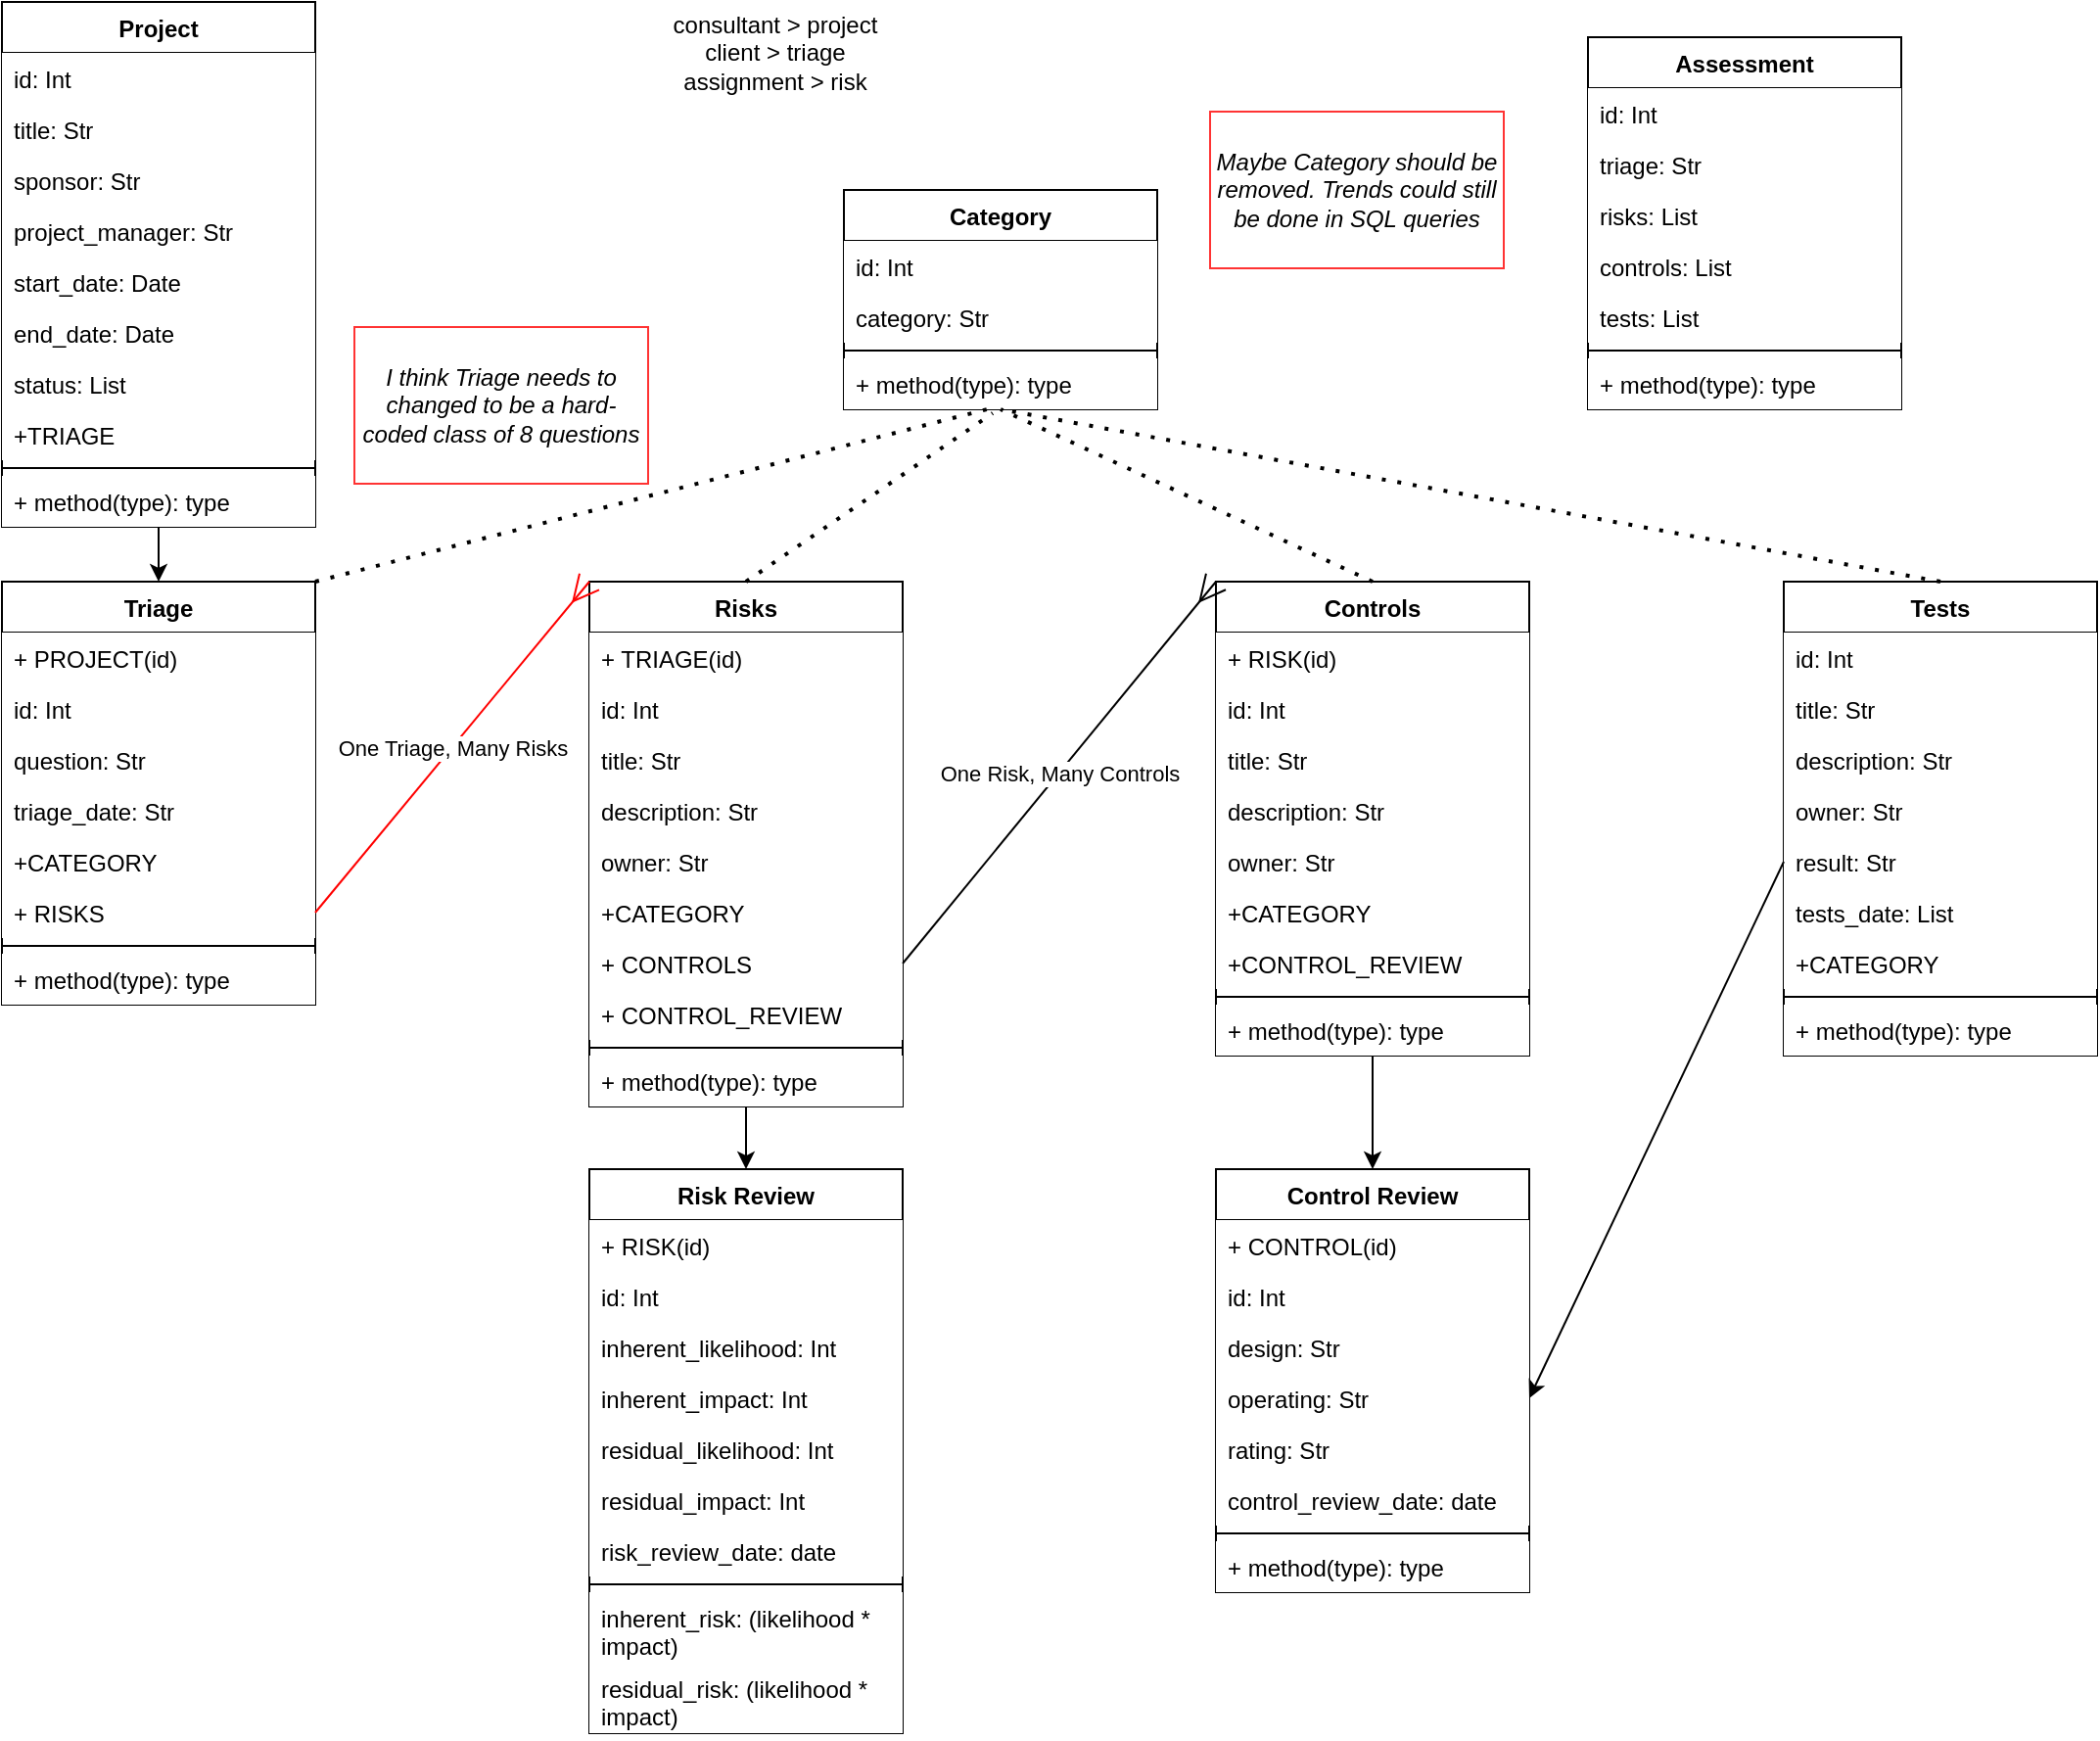 <mxfile version="14.6.6" type="device" pages="2"><diagram id="C5RBs43oDa-KdzZeNtuy" name="Classes"><mxGraphModel dx="1168" dy="584" grid="1" gridSize="10" guides="1" tooltips="1" connect="1" arrows="1" fold="1" page="1" pageScale="1" pageWidth="1654" pageHeight="1169" math="0" shadow="0"><root><mxCell id="WIyWlLk6GJQsqaUBKTNV-0"/><mxCell id="WIyWlLk6GJQsqaUBKTNV-1" parent="WIyWlLk6GJQsqaUBKTNV-0"/><mxCell id="IMamiha-VzZ4rzKciXPB-0" value="Project" style="swimlane;fontStyle=1;align=center;verticalAlign=top;childLayout=stackLayout;horizontal=1;startSize=26;horizontalStack=0;resizeParent=1;resizeParentMax=0;resizeLast=0;collapsible=1;marginBottom=0;fillColor=#FFFFFF;" parent="WIyWlLk6GJQsqaUBKTNV-1" vertex="1"><mxGeometry x="60" y="24" width="160" height="268" as="geometry"/></mxCell><mxCell id="IMamiha-VzZ4rzKciXPB-31" value="id: Int" style="text;strokeColor=none;fillColor=#FFFFFF;align=left;verticalAlign=top;spacingLeft=4;spacingRight=4;overflow=hidden;rotatable=0;points=[[0,0.5],[1,0.5]];portConstraint=eastwest;" parent="IMamiha-VzZ4rzKciXPB-0" vertex="1"><mxGeometry y="26" width="160" height="26" as="geometry"/></mxCell><mxCell id="IMamiha-VzZ4rzKciXPB-1" value="title: Str" style="text;strokeColor=none;fillColor=#FFFFFF;align=left;verticalAlign=top;spacingLeft=4;spacingRight=4;overflow=hidden;rotatable=0;points=[[0,0.5],[1,0.5]];portConstraint=eastwest;" parent="IMamiha-VzZ4rzKciXPB-0" vertex="1"><mxGeometry y="52" width="160" height="26" as="geometry"/></mxCell><mxCell id="IMamiha-VzZ4rzKciXPB-26" value="sponsor: Str" style="text;strokeColor=none;fillColor=#FFFFFF;align=left;verticalAlign=top;spacingLeft=4;spacingRight=4;overflow=hidden;rotatable=0;points=[[0,0.5],[1,0.5]];portConstraint=eastwest;" parent="IMamiha-VzZ4rzKciXPB-0" vertex="1"><mxGeometry y="78" width="160" height="26" as="geometry"/></mxCell><mxCell id="IMamiha-VzZ4rzKciXPB-27" value="project_manager: Str" style="text;strokeColor=none;fillColor=#FFFFFF;align=left;verticalAlign=top;spacingLeft=4;spacingRight=4;overflow=hidden;rotatable=0;points=[[0,0.5],[1,0.5]];portConstraint=eastwest;" parent="IMamiha-VzZ4rzKciXPB-0" vertex="1"><mxGeometry y="104" width="160" height="26" as="geometry"/></mxCell><mxCell id="IMamiha-VzZ4rzKciXPB-28" value="start_date: Date" style="text;strokeColor=none;fillColor=#FFFFFF;align=left;verticalAlign=top;spacingLeft=4;spacingRight=4;overflow=hidden;rotatable=0;points=[[0,0.5],[1,0.5]];portConstraint=eastwest;" parent="IMamiha-VzZ4rzKciXPB-0" vertex="1"><mxGeometry y="130" width="160" height="26" as="geometry"/></mxCell><mxCell id="IMamiha-VzZ4rzKciXPB-29" value="end_date: Date" style="text;strokeColor=none;fillColor=#FFFFFF;align=left;verticalAlign=top;spacingLeft=4;spacingRight=4;overflow=hidden;rotatable=0;points=[[0,0.5],[1,0.5]];portConstraint=eastwest;" parent="IMamiha-VzZ4rzKciXPB-0" vertex="1"><mxGeometry y="156" width="160" height="26" as="geometry"/></mxCell><mxCell id="IMamiha-VzZ4rzKciXPB-30" value="status: List" style="text;strokeColor=none;fillColor=#FFFFFF;align=left;verticalAlign=top;spacingLeft=4;spacingRight=4;overflow=hidden;rotatable=0;points=[[0,0.5],[1,0.5]];portConstraint=eastwest;" parent="IMamiha-VzZ4rzKciXPB-0" vertex="1"><mxGeometry y="182" width="160" height="26" as="geometry"/></mxCell><mxCell id="5Fct_YjayGsSTWHa71WI-14" value="+TRIAGE" style="text;strokeColor=none;fillColor=#FFFFFF;align=left;verticalAlign=top;spacingLeft=4;spacingRight=4;overflow=hidden;rotatable=0;points=[[0,0.5],[1,0.5]];portConstraint=eastwest;" parent="IMamiha-VzZ4rzKciXPB-0" vertex="1"><mxGeometry y="208" width="160" height="26" as="geometry"/></mxCell><mxCell id="IMamiha-VzZ4rzKciXPB-2" value="" style="line;strokeWidth=1;fillColor=#FFFFFF;align=left;verticalAlign=middle;spacingTop=-1;spacingLeft=3;spacingRight=3;rotatable=0;labelPosition=right;points=[];portConstraint=eastwest;" parent="IMamiha-VzZ4rzKciXPB-0" vertex="1"><mxGeometry y="234" width="160" height="8" as="geometry"/></mxCell><mxCell id="IMamiha-VzZ4rzKciXPB-3" value="+ method(type): type" style="text;strokeColor=none;fillColor=#FFFFFF;align=left;verticalAlign=top;spacingLeft=4;spacingRight=4;overflow=hidden;rotatable=0;points=[[0,0.5],[1,0.5]];portConstraint=eastwest;" parent="IMamiha-VzZ4rzKciXPB-0" vertex="1"><mxGeometry y="242" width="160" height="26" as="geometry"/></mxCell><mxCell id="IMamiha-VzZ4rzKciXPB-4" value="Assessment" style="swimlane;fontStyle=1;align=center;verticalAlign=top;childLayout=stackLayout;horizontal=1;startSize=26;horizontalStack=0;resizeParent=1;resizeParentMax=0;resizeLast=0;collapsible=1;marginBottom=0;fillColor=#FFFFFF;" parent="WIyWlLk6GJQsqaUBKTNV-1" vertex="1"><mxGeometry x="870" y="42" width="160" height="190" as="geometry"/></mxCell><mxCell id="IMamiha-VzZ4rzKciXPB-32" value="id: Int" style="text;strokeColor=none;fillColor=#FFFFFF;align=left;verticalAlign=top;spacingLeft=4;spacingRight=4;overflow=hidden;rotatable=0;points=[[0,0.5],[1,0.5]];portConstraint=eastwest;" parent="IMamiha-VzZ4rzKciXPB-4" vertex="1"><mxGeometry y="26" width="160" height="26" as="geometry"/></mxCell><mxCell id="IMamiha-VzZ4rzKciXPB-5" value="triage: Str" style="text;strokeColor=none;fillColor=#FFFFFF;align=left;verticalAlign=top;spacingLeft=4;spacingRight=4;overflow=hidden;rotatable=0;points=[[0,0.5],[1,0.5]];portConstraint=eastwest;" parent="IMamiha-VzZ4rzKciXPB-4" vertex="1"><mxGeometry y="52" width="160" height="26" as="geometry"/></mxCell><mxCell id="IMamiha-VzZ4rzKciXPB-24" value="risks: List" style="text;strokeColor=none;fillColor=#FFFFFF;align=left;verticalAlign=top;spacingLeft=4;spacingRight=4;overflow=hidden;rotatable=0;points=[[0,0.5],[1,0.5]];portConstraint=eastwest;" parent="IMamiha-VzZ4rzKciXPB-4" vertex="1"><mxGeometry y="78" width="160" height="26" as="geometry"/></mxCell><mxCell id="IMamiha-VzZ4rzKciXPB-37" value="controls: List" style="text;strokeColor=none;fillColor=#FFFFFF;align=left;verticalAlign=top;spacingLeft=4;spacingRight=4;overflow=hidden;rotatable=0;points=[[0,0.5],[1,0.5]];portConstraint=eastwest;" parent="IMamiha-VzZ4rzKciXPB-4" vertex="1"><mxGeometry y="104" width="160" height="26" as="geometry"/></mxCell><mxCell id="IMamiha-VzZ4rzKciXPB-109" value="tests: List" style="text;strokeColor=none;fillColor=#FFFFFF;align=left;verticalAlign=top;spacingLeft=4;spacingRight=4;overflow=hidden;rotatable=0;points=[[0,0.5],[1,0.5]];portConstraint=eastwest;" parent="IMamiha-VzZ4rzKciXPB-4" vertex="1"><mxGeometry y="130" width="160" height="26" as="geometry"/></mxCell><mxCell id="IMamiha-VzZ4rzKciXPB-6" value="" style="line;strokeWidth=1;fillColor=#FFFFFF;align=left;verticalAlign=middle;spacingTop=-1;spacingLeft=3;spacingRight=3;rotatable=0;labelPosition=right;points=[];portConstraint=eastwest;" parent="IMamiha-VzZ4rzKciXPB-4" vertex="1"><mxGeometry y="156" width="160" height="8" as="geometry"/></mxCell><mxCell id="IMamiha-VzZ4rzKciXPB-7" value="+ method(type): type" style="text;strokeColor=none;fillColor=#FFFFFF;align=left;verticalAlign=top;spacingLeft=4;spacingRight=4;overflow=hidden;rotatable=0;points=[[0,0.5],[1,0.5]];portConstraint=eastwest;" parent="IMamiha-VzZ4rzKciXPB-4" vertex="1"><mxGeometry y="164" width="160" height="26" as="geometry"/></mxCell><mxCell id="IMamiha-VzZ4rzKciXPB-8" value="Triage" style="swimlane;fontStyle=1;align=center;verticalAlign=top;childLayout=stackLayout;horizontal=1;startSize=26;horizontalStack=0;resizeParent=1;resizeParentMax=0;resizeLast=0;collapsible=1;marginBottom=0;fillColor=#FFFFFF;" parent="WIyWlLk6GJQsqaUBKTNV-1" vertex="1"><mxGeometry x="60" y="320" width="160" height="216" as="geometry"/></mxCell><mxCell id="C5eITIQwD7gQkK5CdGFI-9" value="+ PROJECT(id)" style="text;strokeColor=none;fillColor=#FFFFFF;align=left;verticalAlign=top;spacingLeft=4;spacingRight=4;overflow=hidden;rotatable=0;points=[[0,0.5],[1,0.5]];portConstraint=eastwest;" parent="IMamiha-VzZ4rzKciXPB-8" vertex="1"><mxGeometry y="26" width="160" height="26" as="geometry"/></mxCell><mxCell id="IMamiha-VzZ4rzKciXPB-33" value="id: Int" style="text;strokeColor=none;fillColor=#FFFFFF;align=left;verticalAlign=top;spacingLeft=4;spacingRight=4;overflow=hidden;rotatable=0;points=[[0,0.5],[1,0.5]];portConstraint=eastwest;" parent="IMamiha-VzZ4rzKciXPB-8" vertex="1"><mxGeometry y="52" width="160" height="26" as="geometry"/></mxCell><mxCell id="IMamiha-VzZ4rzKciXPB-9" value="question: Str" style="text;strokeColor=none;fillColor=#FFFFFF;align=left;verticalAlign=top;spacingLeft=4;spacingRight=4;overflow=hidden;rotatable=0;points=[[0,0.5],[1,0.5]];portConstraint=eastwest;" parent="IMamiha-VzZ4rzKciXPB-8" vertex="1"><mxGeometry y="78" width="160" height="26" as="geometry"/></mxCell><mxCell id="IMamiha-VzZ4rzKciXPB-106" value="triage_date: Str" style="text;strokeColor=none;fillColor=#FFFFFF;align=left;verticalAlign=top;spacingLeft=4;spacingRight=4;overflow=hidden;rotatable=0;points=[[0,0.5],[1,0.5]];portConstraint=eastwest;" parent="IMamiha-VzZ4rzKciXPB-8" vertex="1"><mxGeometry y="104" width="160" height="26" as="geometry"/></mxCell><mxCell id="IMamiha-VzZ4rzKciXPB-38" value="+CATEGORY" style="text;strokeColor=none;fillColor=#FFFFFF;align=left;verticalAlign=top;spacingLeft=4;spacingRight=4;overflow=hidden;rotatable=0;points=[[0,0.5],[1,0.5]];portConstraint=eastwest;" parent="IMamiha-VzZ4rzKciXPB-8" vertex="1"><mxGeometry y="130" width="160" height="26" as="geometry"/></mxCell><mxCell id="C5eITIQwD7gQkK5CdGFI-5" value="+ RISKS" style="text;strokeColor=none;fillColor=#FFFFFF;align=left;verticalAlign=top;spacingLeft=4;spacingRight=4;overflow=hidden;rotatable=0;points=[[0,0.5],[1,0.5]];portConstraint=eastwest;" parent="IMamiha-VzZ4rzKciXPB-8" vertex="1"><mxGeometry y="156" width="160" height="26" as="geometry"/></mxCell><mxCell id="IMamiha-VzZ4rzKciXPB-10" value="" style="line;strokeWidth=1;fillColor=#FFFFFF;align=left;verticalAlign=middle;spacingTop=-1;spacingLeft=3;spacingRight=3;rotatable=0;labelPosition=right;points=[];portConstraint=eastwest;" parent="IMamiha-VzZ4rzKciXPB-8" vertex="1"><mxGeometry y="182" width="160" height="8" as="geometry"/></mxCell><mxCell id="IMamiha-VzZ4rzKciXPB-11" value="+ method(type): type" style="text;strokeColor=none;fillColor=#FFFFFF;align=left;verticalAlign=top;spacingLeft=4;spacingRight=4;overflow=hidden;rotatable=0;points=[[0,0.5],[1,0.5]];portConstraint=eastwest;" parent="IMamiha-VzZ4rzKciXPB-8" vertex="1"><mxGeometry y="190" width="160" height="26" as="geometry"/></mxCell><mxCell id="IMamiha-VzZ4rzKciXPB-12" value="Risks" style="swimlane;fontStyle=1;align=center;verticalAlign=top;childLayout=stackLayout;horizontal=1;startSize=26;horizontalStack=0;resizeParent=1;resizeParentMax=0;resizeLast=0;collapsible=1;marginBottom=0;fillColor=#FFFFFF;" parent="WIyWlLk6GJQsqaUBKTNV-1" vertex="1"><mxGeometry x="360" y="320" width="160" height="268" as="geometry"/></mxCell><mxCell id="5Fct_YjayGsSTWHa71WI-26" value="+ TRIAGE(id)" style="text;strokeColor=none;fillColor=#FFFFFF;align=left;verticalAlign=top;spacingLeft=4;spacingRight=4;overflow=hidden;rotatable=0;points=[[0,0.5],[1,0.5]];portConstraint=eastwest;" parent="IMamiha-VzZ4rzKciXPB-12" vertex="1"><mxGeometry y="26" width="160" height="26" as="geometry"/></mxCell><mxCell id="IMamiha-VzZ4rzKciXPB-34" value="id: Int" style="text;strokeColor=none;fillColor=#FFFFFF;align=left;verticalAlign=top;spacingLeft=4;spacingRight=4;overflow=hidden;rotatable=0;points=[[0,0.5],[1,0.5]];portConstraint=eastwest;" parent="IMamiha-VzZ4rzKciXPB-12" vertex="1"><mxGeometry y="52" width="160" height="26" as="geometry"/></mxCell><mxCell id="IMamiha-VzZ4rzKciXPB-49" value="title: Str" style="text;strokeColor=none;fillColor=#FFFFFF;align=left;verticalAlign=top;spacingLeft=4;spacingRight=4;overflow=hidden;rotatable=0;points=[[0,0.5],[1,0.5]];portConstraint=eastwest;" parent="IMamiha-VzZ4rzKciXPB-12" vertex="1"><mxGeometry y="78" width="160" height="26" as="geometry"/></mxCell><mxCell id="IMamiha-VzZ4rzKciXPB-45" value="description: Str" style="text;strokeColor=none;fillColor=#FFFFFF;align=left;verticalAlign=top;spacingLeft=4;spacingRight=4;overflow=hidden;rotatable=0;points=[[0,0.5],[1,0.5]];portConstraint=eastwest;" parent="IMamiha-VzZ4rzKciXPB-12" vertex="1"><mxGeometry y="104" width="160" height="26" as="geometry"/></mxCell><mxCell id="IMamiha-VzZ4rzKciXPB-48" value="owner: Str" style="text;strokeColor=none;fillColor=#FFFFFF;align=left;verticalAlign=top;spacingLeft=4;spacingRight=4;overflow=hidden;rotatable=0;points=[[0,0.5],[1,0.5]];portConstraint=eastwest;" parent="IMamiha-VzZ4rzKciXPB-12" vertex="1"><mxGeometry y="130" width="160" height="26" as="geometry"/></mxCell><mxCell id="5Fct_YjayGsSTWHa71WI-15" value="+CATEGORY" style="text;strokeColor=none;fillColor=#FFFFFF;align=left;verticalAlign=top;spacingLeft=4;spacingRight=4;overflow=hidden;rotatable=0;points=[[0,0.5],[1,0.5]];portConstraint=eastwest;" parent="IMamiha-VzZ4rzKciXPB-12" vertex="1"><mxGeometry y="156" width="160" height="26" as="geometry"/></mxCell><mxCell id="C5eITIQwD7gQkK5CdGFI-6" value="+ CONTROLS" style="text;strokeColor=none;fillColor=#FFFFFF;align=left;verticalAlign=top;spacingLeft=4;spacingRight=4;overflow=hidden;rotatable=0;points=[[0,0.5],[1,0.5]];portConstraint=eastwest;" parent="IMamiha-VzZ4rzKciXPB-12" vertex="1"><mxGeometry y="182" width="160" height="26" as="geometry"/></mxCell><mxCell id="5Fct_YjayGsSTWHa71WI-20" value="+ CONTROL_REVIEW" style="text;strokeColor=none;fillColor=#FFFFFF;align=left;verticalAlign=top;spacingLeft=4;spacingRight=4;overflow=hidden;rotatable=0;points=[[0,0.5],[1,0.5]];portConstraint=eastwest;" parent="IMamiha-VzZ4rzKciXPB-12" vertex="1"><mxGeometry y="208" width="160" height="26" as="geometry"/></mxCell><mxCell id="IMamiha-VzZ4rzKciXPB-14" value="" style="line;strokeWidth=1;fillColor=#FFFFFF;align=left;verticalAlign=middle;spacingTop=-1;spacingLeft=3;spacingRight=3;rotatable=0;labelPosition=right;points=[];portConstraint=eastwest;" parent="IMamiha-VzZ4rzKciXPB-12" vertex="1"><mxGeometry y="234" width="160" height="8" as="geometry"/></mxCell><mxCell id="IMamiha-VzZ4rzKciXPB-15" value="+ method(type): type" style="text;strokeColor=none;fillColor=#FFFFFF;align=left;verticalAlign=top;spacingLeft=4;spacingRight=4;overflow=hidden;rotatable=0;points=[[0,0.5],[1,0.5]];portConstraint=eastwest;" parent="IMamiha-VzZ4rzKciXPB-12" vertex="1"><mxGeometry y="242" width="160" height="26" as="geometry"/></mxCell><mxCell id="IMamiha-VzZ4rzKciXPB-16" value="Controls" style="swimlane;fontStyle=1;align=center;verticalAlign=top;childLayout=stackLayout;horizontal=1;startSize=26;horizontalStack=0;resizeParent=1;resizeParentMax=0;resizeLast=0;collapsible=1;marginBottom=0;fillColor=#FFFFFF;" parent="WIyWlLk6GJQsqaUBKTNV-1" vertex="1"><mxGeometry x="680" y="320" width="160" height="242" as="geometry"/></mxCell><mxCell id="5Fct_YjayGsSTWHa71WI-29" value="+ RISK(id)" style="text;strokeColor=none;fillColor=#FFFFFF;align=left;verticalAlign=top;spacingLeft=4;spacingRight=4;overflow=hidden;rotatable=0;points=[[0,0.5],[1,0.5]];portConstraint=eastwest;" parent="IMamiha-VzZ4rzKciXPB-16" vertex="1"><mxGeometry y="26" width="160" height="26" as="geometry"/></mxCell><mxCell id="IMamiha-VzZ4rzKciXPB-35" value="id: Int" style="text;strokeColor=none;fillColor=#FFFFFF;align=left;verticalAlign=top;spacingLeft=4;spacingRight=4;overflow=hidden;rotatable=0;points=[[0,0.5],[1,0.5]];portConstraint=eastwest;" parent="IMamiha-VzZ4rzKciXPB-16" vertex="1"><mxGeometry y="52" width="160" height="26" as="geometry"/></mxCell><mxCell id="IMamiha-VzZ4rzKciXPB-17" value="title: Str" style="text;strokeColor=none;fillColor=#FFFFFF;align=left;verticalAlign=top;spacingLeft=4;spacingRight=4;overflow=hidden;rotatable=0;points=[[0,0.5],[1,0.5]];portConstraint=eastwest;" parent="IMamiha-VzZ4rzKciXPB-16" vertex="1"><mxGeometry y="78" width="160" height="26" as="geometry"/></mxCell><mxCell id="IMamiha-VzZ4rzKciXPB-70" value="description: Str" style="text;strokeColor=none;fillColor=#FFFFFF;align=left;verticalAlign=top;spacingLeft=4;spacingRight=4;overflow=hidden;rotatable=0;points=[[0,0.5],[1,0.5]];portConstraint=eastwest;" parent="IMamiha-VzZ4rzKciXPB-16" vertex="1"><mxGeometry y="104" width="160" height="26" as="geometry"/></mxCell><mxCell id="IMamiha-VzZ4rzKciXPB-78" value="owner: Str" style="text;strokeColor=none;fillColor=#FFFFFF;align=left;verticalAlign=top;spacingLeft=4;spacingRight=4;overflow=hidden;rotatable=0;points=[[0,0.5],[1,0.5]];portConstraint=eastwest;" parent="IMamiha-VzZ4rzKciXPB-16" vertex="1"><mxGeometry y="130" width="160" height="26" as="geometry"/></mxCell><mxCell id="5Fct_YjayGsSTWHa71WI-16" value="+CATEGORY" style="text;strokeColor=none;fillColor=#FFFFFF;align=left;verticalAlign=top;spacingLeft=4;spacingRight=4;overflow=hidden;rotatable=0;points=[[0,0.5],[1,0.5]];portConstraint=eastwest;" parent="IMamiha-VzZ4rzKciXPB-16" vertex="1"><mxGeometry y="156" width="160" height="26" as="geometry"/></mxCell><mxCell id="5Fct_YjayGsSTWHa71WI-19" value="+CONTROL_REVIEW" style="text;strokeColor=none;fillColor=#FFFFFF;align=left;verticalAlign=top;spacingLeft=4;spacingRight=4;overflow=hidden;rotatable=0;points=[[0,0.5],[1,0.5]];portConstraint=eastwest;" parent="IMamiha-VzZ4rzKciXPB-16" vertex="1"><mxGeometry y="182" width="160" height="26" as="geometry"/></mxCell><mxCell id="IMamiha-VzZ4rzKciXPB-18" value="" style="line;strokeWidth=1;fillColor=#FFFFFF;align=left;verticalAlign=middle;spacingTop=-1;spacingLeft=3;spacingRight=3;rotatable=0;labelPosition=right;points=[];portConstraint=eastwest;" parent="IMamiha-VzZ4rzKciXPB-16" vertex="1"><mxGeometry y="208" width="160" height="8" as="geometry"/></mxCell><mxCell id="IMamiha-VzZ4rzKciXPB-19" value="+ method(type): type" style="text;strokeColor=none;fillColor=#FFFFFF;align=left;verticalAlign=top;spacingLeft=4;spacingRight=4;overflow=hidden;rotatable=0;points=[[0,0.5],[1,0.5]];portConstraint=eastwest;" parent="IMamiha-VzZ4rzKciXPB-16" vertex="1"><mxGeometry y="216" width="160" height="26" as="geometry"/></mxCell><mxCell id="IMamiha-VzZ4rzKciXPB-20" value="Tests" style="swimlane;fontStyle=1;align=center;verticalAlign=top;childLayout=stackLayout;horizontal=1;startSize=26;horizontalStack=0;resizeParent=1;resizeParentMax=0;resizeLast=0;collapsible=1;marginBottom=0;fillColor=#FFFFFF;" parent="WIyWlLk6GJQsqaUBKTNV-1" vertex="1"><mxGeometry x="970" y="320" width="160" height="242" as="geometry"/></mxCell><mxCell id="IMamiha-VzZ4rzKciXPB-36" value="id: Int" style="text;strokeColor=none;fillColor=#FFFFFF;align=left;verticalAlign=top;spacingLeft=4;spacingRight=4;overflow=hidden;rotatable=0;points=[[0,0.5],[1,0.5]];portConstraint=eastwest;" parent="IMamiha-VzZ4rzKciXPB-20" vertex="1"><mxGeometry y="26" width="160" height="26" as="geometry"/></mxCell><mxCell id="IMamiha-VzZ4rzKciXPB-21" value="title: Str" style="text;strokeColor=none;fillColor=#FFFFFF;align=left;verticalAlign=top;spacingLeft=4;spacingRight=4;overflow=hidden;rotatable=0;points=[[0,0.5],[1,0.5]];portConstraint=eastwest;" parent="IMamiha-VzZ4rzKciXPB-20" vertex="1"><mxGeometry y="52" width="160" height="26" as="geometry"/></mxCell><mxCell id="IMamiha-VzZ4rzKciXPB-90" value="description: Str" style="text;strokeColor=none;fillColor=#FFFFFF;align=left;verticalAlign=top;spacingLeft=4;spacingRight=4;overflow=hidden;rotatable=0;points=[[0,0.5],[1,0.5]];portConstraint=eastwest;" parent="IMamiha-VzZ4rzKciXPB-20" vertex="1"><mxGeometry y="78" width="160" height="26" as="geometry"/></mxCell><mxCell id="IMamiha-VzZ4rzKciXPB-93" value="owner: Str" style="text;strokeColor=none;fillColor=#FFFFFF;align=left;verticalAlign=top;spacingLeft=4;spacingRight=4;overflow=hidden;rotatable=0;points=[[0,0.5],[1,0.5]];portConstraint=eastwest;" parent="IMamiha-VzZ4rzKciXPB-20" vertex="1"><mxGeometry y="104" width="160" height="26" as="geometry"/></mxCell><mxCell id="C5eITIQwD7gQkK5CdGFI-3" value="result: Str" style="text;strokeColor=none;fillColor=#FFFFFF;align=left;verticalAlign=top;spacingLeft=4;spacingRight=4;overflow=hidden;rotatable=0;points=[[0,0.5],[1,0.5]];portConstraint=eastwest;" parent="IMamiha-VzZ4rzKciXPB-20" vertex="1"><mxGeometry y="130" width="160" height="26" as="geometry"/></mxCell><mxCell id="IMamiha-VzZ4rzKciXPB-25" value="tests_date: List" style="text;strokeColor=none;fillColor=#FFFFFF;align=left;verticalAlign=top;spacingLeft=4;spacingRight=4;overflow=hidden;rotatable=0;points=[[0,0.5],[1,0.5]];portConstraint=eastwest;" parent="IMamiha-VzZ4rzKciXPB-20" vertex="1"><mxGeometry y="156" width="160" height="26" as="geometry"/></mxCell><mxCell id="5Fct_YjayGsSTWHa71WI-17" value="+CATEGORY" style="text;strokeColor=none;fillColor=#FFFFFF;align=left;verticalAlign=top;spacingLeft=4;spacingRight=4;overflow=hidden;rotatable=0;points=[[0,0.5],[1,0.5]];portConstraint=eastwest;" parent="IMamiha-VzZ4rzKciXPB-20" vertex="1"><mxGeometry y="182" width="160" height="26" as="geometry"/></mxCell><mxCell id="IMamiha-VzZ4rzKciXPB-22" value="" style="line;strokeWidth=1;fillColor=#FFFFFF;align=left;verticalAlign=middle;spacingTop=-1;spacingLeft=3;spacingRight=3;rotatable=0;labelPosition=right;points=[];portConstraint=eastwest;" parent="IMamiha-VzZ4rzKciXPB-20" vertex="1"><mxGeometry y="208" width="160" height="8" as="geometry"/></mxCell><mxCell id="IMamiha-VzZ4rzKciXPB-23" value="+ method(type): type" style="text;strokeColor=none;fillColor=#FFFFFF;align=left;verticalAlign=top;spacingLeft=4;spacingRight=4;overflow=hidden;rotatable=0;points=[[0,0.5],[1,0.5]];portConstraint=eastwest;" parent="IMamiha-VzZ4rzKciXPB-20" vertex="1"><mxGeometry y="216" width="160" height="26" as="geometry"/></mxCell><mxCell id="IMamiha-VzZ4rzKciXPB-59" value="Risk Review" style="swimlane;fontStyle=1;align=center;verticalAlign=top;childLayout=stackLayout;horizontal=1;startSize=26;horizontalStack=0;resizeParent=1;resizeParentMax=0;resizeLast=0;collapsible=1;marginBottom=0;fillColor=#FFFFFF;" parent="WIyWlLk6GJQsqaUBKTNV-1" vertex="1"><mxGeometry x="360" y="620" width="160" height="288" as="geometry"/></mxCell><mxCell id="5Fct_YjayGsSTWHa71WI-27" value="+ RISK(id)" style="text;strokeColor=none;fillColor=#FFFFFF;align=left;verticalAlign=top;spacingLeft=4;spacingRight=4;overflow=hidden;rotatable=0;points=[[0,0.5],[1,0.5]];portConstraint=eastwest;" parent="IMamiha-VzZ4rzKciXPB-59" vertex="1"><mxGeometry y="26" width="160" height="26" as="geometry"/></mxCell><mxCell id="IMamiha-VzZ4rzKciXPB-60" value="id: Int" style="text;strokeColor=none;fillColor=#FFFFFF;align=left;verticalAlign=top;spacingLeft=4;spacingRight=4;overflow=hidden;rotatable=0;points=[[0,0.5],[1,0.5]];portConstraint=eastwest;" parent="IMamiha-VzZ4rzKciXPB-59" vertex="1"><mxGeometry y="52" width="160" height="26" as="geometry"/></mxCell><mxCell id="IMamiha-VzZ4rzKciXPB-61" value="inherent_likelihood: Int" style="text;strokeColor=none;fillColor=#FFFFFF;align=left;verticalAlign=top;spacingLeft=4;spacingRight=4;overflow=hidden;rotatable=0;points=[[0,0.5],[1,0.5]];portConstraint=eastwest;" parent="IMamiha-VzZ4rzKciXPB-59" vertex="1"><mxGeometry y="78" width="160" height="26" as="geometry"/></mxCell><mxCell id="IMamiha-VzZ4rzKciXPB-65" value="inherent_impact: Int" style="text;strokeColor=none;fillColor=#FFFFFF;align=left;verticalAlign=top;spacingLeft=4;spacingRight=4;overflow=hidden;rotatable=0;points=[[0,0.5],[1,0.5]];portConstraint=eastwest;" parent="IMamiha-VzZ4rzKciXPB-59" vertex="1"><mxGeometry y="104" width="160" height="26" as="geometry"/></mxCell><mxCell id="IMamiha-VzZ4rzKciXPB-66" value="residual_likelihood: Int" style="text;strokeColor=none;fillColor=#FFFFFF;align=left;verticalAlign=top;spacingLeft=4;spacingRight=4;overflow=hidden;rotatable=0;points=[[0,0.5],[1,0.5]];portConstraint=eastwest;" parent="IMamiha-VzZ4rzKciXPB-59" vertex="1"><mxGeometry y="130" width="160" height="26" as="geometry"/></mxCell><mxCell id="IMamiha-VzZ4rzKciXPB-67" value="residual_impact: Int" style="text;strokeColor=none;fillColor=#FFFFFF;align=left;verticalAlign=top;spacingLeft=4;spacingRight=4;overflow=hidden;rotatable=0;points=[[0,0.5],[1,0.5]];portConstraint=eastwest;" parent="IMamiha-VzZ4rzKciXPB-59" vertex="1"><mxGeometry y="156" width="160" height="26" as="geometry"/></mxCell><mxCell id="IMamiha-VzZ4rzKciXPB-107" value="risk_review_date: date" style="text;strokeColor=none;fillColor=#FFFFFF;align=left;verticalAlign=top;spacingLeft=4;spacingRight=4;overflow=hidden;rotatable=0;points=[[0,0.5],[1,0.5]];portConstraint=eastwest;" parent="IMamiha-VzZ4rzKciXPB-59" vertex="1"><mxGeometry y="182" width="160" height="26" as="geometry"/></mxCell><mxCell id="IMamiha-VzZ4rzKciXPB-62" value="" style="line;strokeWidth=1;fillColor=#FFFFFF;align=left;verticalAlign=middle;spacingTop=-1;spacingLeft=3;spacingRight=3;rotatable=0;labelPosition=right;points=[];portConstraint=eastwest;" parent="IMamiha-VzZ4rzKciXPB-59" vertex="1"><mxGeometry y="208" width="160" height="8" as="geometry"/></mxCell><mxCell id="IMamiha-VzZ4rzKciXPB-64" value="inherent_risk: (likelihood * impact)" style="text;strokeColor=none;fillColor=#FFFFFF;align=left;verticalAlign=top;spacingLeft=4;spacingRight=4;overflow=hidden;rotatable=0;points=[[0,0.5],[1,0.5]];portConstraint=eastwest;whiteSpace=wrap;" parent="IMamiha-VzZ4rzKciXPB-59" vertex="1"><mxGeometry y="216" width="160" height="36" as="geometry"/></mxCell><mxCell id="IMamiha-VzZ4rzKciXPB-68" value="residual_risk: (likelihood * impact)" style="text;strokeColor=none;fillColor=#FFFFFF;align=left;verticalAlign=top;spacingLeft=4;spacingRight=4;overflow=hidden;rotatable=0;points=[[0,0.5],[1,0.5]];portConstraint=eastwest;whiteSpace=wrap;" parent="IMamiha-VzZ4rzKciXPB-59" vertex="1"><mxGeometry y="252" width="160" height="36" as="geometry"/></mxCell><mxCell id="IMamiha-VzZ4rzKciXPB-96" value="Control Review" style="swimlane;fontStyle=1;align=center;verticalAlign=top;childLayout=stackLayout;horizontal=1;startSize=26;horizontalStack=0;resizeParent=1;resizeParentMax=0;resizeLast=0;collapsible=1;marginBottom=0;fillColor=#FFFFFF;" parent="WIyWlLk6GJQsqaUBKTNV-1" vertex="1"><mxGeometry x="680" y="620" width="160" height="216" as="geometry"/></mxCell><mxCell id="5Fct_YjayGsSTWHa71WI-28" value="+ CONTROL(id)" style="text;strokeColor=none;fillColor=#FFFFFF;align=left;verticalAlign=top;spacingLeft=4;spacingRight=4;overflow=hidden;rotatable=0;points=[[0,0.5],[1,0.5]];portConstraint=eastwest;" parent="IMamiha-VzZ4rzKciXPB-96" vertex="1"><mxGeometry y="26" width="160" height="26" as="geometry"/></mxCell><mxCell id="IMamiha-VzZ4rzKciXPB-97" value="id: Int" style="text;strokeColor=none;fillColor=#FFFFFF;align=left;verticalAlign=top;spacingLeft=4;spacingRight=4;overflow=hidden;rotatable=0;points=[[0,0.5],[1,0.5]];portConstraint=eastwest;" parent="IMamiha-VzZ4rzKciXPB-96" vertex="1"><mxGeometry y="52" width="160" height="26" as="geometry"/></mxCell><mxCell id="IMamiha-VzZ4rzKciXPB-98" value="design: Str" style="text;strokeColor=none;fillColor=#FFFFFF;align=left;verticalAlign=top;spacingLeft=4;spacingRight=4;overflow=hidden;rotatable=0;points=[[0,0.5],[1,0.5]];portConstraint=eastwest;" parent="IMamiha-VzZ4rzKciXPB-96" vertex="1"><mxGeometry y="78" width="160" height="26" as="geometry"/></mxCell><mxCell id="IMamiha-VzZ4rzKciXPB-99" value="operating: Str" style="text;strokeColor=none;fillColor=#FFFFFF;align=left;verticalAlign=top;spacingLeft=4;spacingRight=4;overflow=hidden;rotatable=0;points=[[0,0.5],[1,0.5]];portConstraint=eastwest;" parent="IMamiha-VzZ4rzKciXPB-96" vertex="1"><mxGeometry y="104" width="160" height="26" as="geometry"/></mxCell><mxCell id="IMamiha-VzZ4rzKciXPB-100" value="rating: Str" style="text;strokeColor=none;fillColor=#FFFFFF;align=left;verticalAlign=top;spacingLeft=4;spacingRight=4;overflow=hidden;rotatable=0;points=[[0,0.5],[1,0.5]];portConstraint=eastwest;whiteSpace=wrap;" parent="IMamiha-VzZ4rzKciXPB-96" vertex="1"><mxGeometry y="130" width="160" height="26" as="geometry"/></mxCell><mxCell id="IMamiha-VzZ4rzKciXPB-108" value="control_review_date: date" style="text;strokeColor=none;fillColor=#FFFFFF;align=left;verticalAlign=top;spacingLeft=4;spacingRight=4;overflow=hidden;rotatable=0;points=[[0,0.5],[1,0.5]];portConstraint=eastwest;" parent="IMamiha-VzZ4rzKciXPB-96" vertex="1"><mxGeometry y="156" width="160" height="26" as="geometry"/></mxCell><mxCell id="IMamiha-VzZ4rzKciXPB-104" value="" style="line;strokeWidth=1;fillColor=#FFFFFF;align=left;verticalAlign=middle;spacingTop=-1;spacingLeft=3;spacingRight=3;rotatable=0;labelPosition=right;points=[];portConstraint=eastwest;" parent="IMamiha-VzZ4rzKciXPB-96" vertex="1"><mxGeometry y="182" width="160" height="8" as="geometry"/></mxCell><mxCell id="IMamiha-VzZ4rzKciXPB-105" value="+ method(type): type" style="text;strokeColor=none;fillColor=#FFFFFF;align=left;verticalAlign=top;spacingLeft=4;spacingRight=4;overflow=hidden;rotatable=0;points=[[0,0.5],[1,0.5]];portConstraint=eastwest;" parent="IMamiha-VzZ4rzKciXPB-96" vertex="1"><mxGeometry y="190" width="160" height="26" as="geometry"/></mxCell><mxCell id="C5eITIQwD7gQkK5CdGFI-0" value="" style="endArrow=classic;html=1;entryX=0.5;entryY=0;entryDx=0;entryDy=0;fillColor=#FFFFFF;" parent="WIyWlLk6GJQsqaUBKTNV-1" source="IMamiha-VzZ4rzKciXPB-12" target="IMamiha-VzZ4rzKciXPB-59" edge="1"><mxGeometry width="50" height="50" relative="1" as="geometry"><mxPoint x="410" y="305" as="sourcePoint"/><mxPoint x="550" y="548" as="targetPoint"/></mxGeometry></mxCell><mxCell id="C5eITIQwD7gQkK5CdGFI-1" value="" style="endArrow=classic;html=1;entryX=0.5;entryY=0;entryDx=0;entryDy=0;fillColor=#FFFFFF;" parent="WIyWlLk6GJQsqaUBKTNV-1" source="IMamiha-VzZ4rzKciXPB-16" target="IMamiha-VzZ4rzKciXPB-96" edge="1"><mxGeometry width="50" height="50" relative="1" as="geometry"><mxPoint x="560" y="548.889" as="sourcePoint"/><mxPoint x="860" y="600" as="targetPoint"/></mxGeometry></mxCell><mxCell id="C5eITIQwD7gQkK5CdGFI-2" value="" style="endArrow=classic;html=1;exitX=0;exitY=0.5;exitDx=0;exitDy=0;entryX=1;entryY=0.5;entryDx=0;entryDy=0;fillColor=#FFFFFF;" parent="WIyWlLk6GJQsqaUBKTNV-1" source="C5eITIQwD7gQkK5CdGFI-3" target="IMamiha-VzZ4rzKciXPB-99" edge="1"><mxGeometry width="50" height="50" relative="1" as="geometry"><mxPoint x="1070" y="720" as="sourcePoint"/><mxPoint x="940" y="740" as="targetPoint"/></mxGeometry></mxCell><mxCell id="C5eITIQwD7gQkK5CdGFI-4" value="One Risk, Many Controls" style="endArrow=ERmany;html=1;endFill=0;strokeWidth=1;endSize=11;entryX=0;entryY=0;entryDx=0;entryDy=0;fillColor=#FFFFFF;exitX=1;exitY=0.5;exitDx=0;exitDy=0;" parent="WIyWlLk6GJQsqaUBKTNV-1" source="C5eITIQwD7gQkK5CdGFI-6" target="IMamiha-VzZ4rzKciXPB-16" edge="1"><mxGeometry width="50" height="50" relative="1" as="geometry"><mxPoint x="570" y="370" as="sourcePoint"/><mxPoint x="590" y="350" as="targetPoint"/></mxGeometry></mxCell><mxCell id="C5eITIQwD7gQkK5CdGFI-7" value="One Triage, Many Risks" style="endArrow=ERmany;html=1;endFill=0;strokeWidth=1;endSize=11;exitX=1;exitY=0.5;exitDx=0;exitDy=0;entryX=0;entryY=0;entryDx=0;entryDy=0;strokeColor=#FF0000;fillColor=#FFFFFF;" parent="WIyWlLk6GJQsqaUBKTNV-1" source="C5eITIQwD7gQkK5CdGFI-5" target="IMamiha-VzZ4rzKciXPB-12" edge="1"><mxGeometry width="50" height="50" relative="1" as="geometry"><mxPoint x="310" y="290" as="sourcePoint"/><mxPoint x="510" y="516" as="targetPoint"/></mxGeometry></mxCell><mxCell id="C5eITIQwD7gQkK5CdGFI-8" value="" style="endArrow=classic;html=1;entryX=0.5;entryY=0;entryDx=0;entryDy=0;" parent="WIyWlLk6GJQsqaUBKTNV-1" source="IMamiha-VzZ4rzKciXPB-0" target="IMamiha-VzZ4rzKciXPB-8" edge="1"><mxGeometry width="50" height="50" relative="1" as="geometry"><mxPoint x="130" y="40" as="sourcePoint"/><mxPoint x="200" y="300" as="targetPoint"/></mxGeometry></mxCell><mxCell id="5Fct_YjayGsSTWHa71WI-0" value="Category" style="swimlane;fontStyle=1;align=center;verticalAlign=top;childLayout=stackLayout;horizontal=1;startSize=26;horizontalStack=0;resizeParent=1;resizeParentMax=0;resizeLast=0;collapsible=1;marginBottom=0;fillColor=#FFFFFF;" parent="WIyWlLk6GJQsqaUBKTNV-1" vertex="1"><mxGeometry x="490" y="120" width="160" height="112" as="geometry"/></mxCell><mxCell id="5Fct_YjayGsSTWHa71WI-1" value="id: Int" style="text;strokeColor=none;fillColor=#FFFFFF;align=left;verticalAlign=top;spacingLeft=4;spacingRight=4;overflow=hidden;rotatable=0;points=[[0,0.5],[1,0.5]];portConstraint=eastwest;" parent="5Fct_YjayGsSTWHa71WI-0" vertex="1"><mxGeometry y="26" width="160" height="26" as="geometry"/></mxCell><mxCell id="5Fct_YjayGsSTWHa71WI-4" value="category: Str" style="text;strokeColor=none;fillColor=#FFFFFF;align=left;verticalAlign=top;spacingLeft=4;spacingRight=4;overflow=hidden;rotatable=0;points=[[0,0.5],[1,0.5]];portConstraint=eastwest;" parent="5Fct_YjayGsSTWHa71WI-0" vertex="1"><mxGeometry y="52" width="160" height="26" as="geometry"/></mxCell><mxCell id="5Fct_YjayGsSTWHa71WI-6" value="" style="line;strokeWidth=1;fillColor=#FFFFFF;align=left;verticalAlign=middle;spacingTop=-1;spacingLeft=3;spacingRight=3;rotatable=0;labelPosition=right;points=[];portConstraint=eastwest;" parent="5Fct_YjayGsSTWHa71WI-0" vertex="1"><mxGeometry y="78" width="160" height="8" as="geometry"/></mxCell><mxCell id="5Fct_YjayGsSTWHa71WI-7" value="+ method(type): type" style="text;strokeColor=none;fillColor=#FFFFFF;align=left;verticalAlign=top;spacingLeft=4;spacingRight=4;overflow=hidden;rotatable=0;points=[[0,0.5],[1,0.5]];portConstraint=eastwest;" parent="5Fct_YjayGsSTWHa71WI-0" vertex="1"><mxGeometry y="86" width="160" height="26" as="geometry"/></mxCell><mxCell id="5Fct_YjayGsSTWHa71WI-22" value="" style="endArrow=none;dashed=1;html=1;dashPattern=1 3;strokeWidth=2;fillColor=#FFFFFF;exitX=1;exitY=0;exitDx=0;exitDy=0;entryX=0.481;entryY=0.962;entryDx=0;entryDy=0;entryPerimeter=0;" parent="WIyWlLk6GJQsqaUBKTNV-1" source="IMamiha-VzZ4rzKciXPB-8" target="5Fct_YjayGsSTWHa71WI-7" edge="1"><mxGeometry width="50" height="50" relative="1" as="geometry"><mxPoint x="700" y="410" as="sourcePoint"/><mxPoint x="750" y="360" as="targetPoint"/></mxGeometry></mxCell><mxCell id="5Fct_YjayGsSTWHa71WI-23" value="" style="endArrow=none;dashed=1;html=1;dashPattern=1 3;strokeWidth=2;fillColor=#FFFFFF;exitX=0.5;exitY=0;exitDx=0;exitDy=0;entryX=0.475;entryY=1.077;entryDx=0;entryDy=0;entryPerimeter=0;" parent="WIyWlLk6GJQsqaUBKTNV-1" source="IMamiha-VzZ4rzKciXPB-12" target="5Fct_YjayGsSTWHa71WI-7" edge="1"><mxGeometry width="50" height="50" relative="1" as="geometry"><mxPoint x="230" y="330" as="sourcePoint"/><mxPoint x="500" y="218.914" as="targetPoint"/></mxGeometry></mxCell><mxCell id="5Fct_YjayGsSTWHa71WI-24" value="" style="endArrow=none;dashed=1;html=1;dashPattern=1 3;strokeWidth=2;fillColor=#FFFFFF;exitX=0.5;exitY=0;exitDx=0;exitDy=0;entryX=0.5;entryY=1;entryDx=0;entryDy=0;" parent="WIyWlLk6GJQsqaUBKTNV-1" source="IMamiha-VzZ4rzKciXPB-16" target="5Fct_YjayGsSTWHa71WI-0" edge="1"><mxGeometry width="50" height="50" relative="1" as="geometry"><mxPoint x="450" y="330" as="sourcePoint"/><mxPoint x="529.444" y="242" as="targetPoint"/></mxGeometry></mxCell><mxCell id="5Fct_YjayGsSTWHa71WI-25" value="" style="endArrow=none;dashed=1;html=1;dashPattern=1 3;strokeWidth=2;fillColor=#FFFFFF;exitX=0.5;exitY=0;exitDx=0;exitDy=0;entryX=0.5;entryY=1;entryDx=0;entryDy=0;" parent="WIyWlLk6GJQsqaUBKTNV-1" source="IMamiha-VzZ4rzKciXPB-20" target="5Fct_YjayGsSTWHa71WI-0" edge="1"><mxGeometry width="50" height="50" relative="1" as="geometry"><mxPoint x="460" y="340" as="sourcePoint"/><mxPoint x="539.444" y="252" as="targetPoint"/></mxGeometry></mxCell><mxCell id="AfpfUuJNyLd8VFGk7i49-0" value="consultant &amp;gt; project&lt;br&gt;client &amp;gt; triage&lt;br&gt;assignment &amp;gt; risk" style="text;html=1;strokeColor=none;fillColor=none;align=center;verticalAlign=middle;whiteSpace=wrap;rounded=0;" parent="WIyWlLk6GJQsqaUBKTNV-1" vertex="1"><mxGeometry x="340" y="30" width="230" height="40" as="geometry"/></mxCell><mxCell id="Wq-gRz6A4bSHPxy9pmzl-0" value="I think Triage needs to changed to be a hard-coded class of 8 questions" style="text;html=1;strokeColor=#FF3333;fillColor=none;align=center;verticalAlign=middle;whiteSpace=wrap;rounded=0;fontStyle=2" vertex="1" parent="WIyWlLk6GJQsqaUBKTNV-1"><mxGeometry x="240" y="190" width="150" height="80" as="geometry"/></mxCell><mxCell id="Wq-gRz6A4bSHPxy9pmzl-1" value="Maybe Category should be removed. Trends could still be done in SQL queries" style="text;html=1;strokeColor=#FF3333;fillColor=none;align=center;verticalAlign=middle;whiteSpace=wrap;rounded=0;fontStyle=2" vertex="1" parent="WIyWlLk6GJQsqaUBKTNV-1"><mxGeometry x="677" y="80" width="150" height="80" as="geometry"/></mxCell></root></mxGraphModel></diagram><diagram id="xoRQlvVis9HaZxCo3Hwa" name="Objects"><mxGraphModel dx="1168" dy="584" grid="1" gridSize="10" guides="1" tooltips="1" connect="1" arrows="1" fold="1" page="1" pageScale="1" pageWidth="1654" pageHeight="1169" math="0" shadow="0"><root><mxCell id="R5vdWYN7TX5qvqF8tmul-0"/><mxCell id="R5vdWYN7TX5qvqF8tmul-1" parent="R5vdWYN7TX5qvqF8tmul-0"/><mxCell id="GPobm0thaFCJGQ8xS-bR-0" value="q1_confidentiality: Str" style="text;strokeColor=none;fillColor=none;align=left;verticalAlign=top;spacingLeft=4;spacingRight=4;overflow=hidden;rotatable=0;points=[[0,0.5],[1,0.5]];portConstraint=eastwest;" parent="R5vdWYN7TX5qvqF8tmul-1" vertex="1"><mxGeometry x="60" y="20" width="160" height="26" as="geometry"/></mxCell><mxCell id="GPobm0thaFCJGQ8xS-bR-1" value="q2_integrity: Str" style="text;strokeColor=none;fillColor=none;align=left;verticalAlign=top;spacingLeft=4;spacingRight=4;overflow=hidden;rotatable=0;points=[[0,0.5],[1,0.5]];portConstraint=eastwest;" parent="R5vdWYN7TX5qvqF8tmul-1" vertex="1"><mxGeometry x="60" y="46" width="160" height="26" as="geometry"/></mxCell><mxCell id="GPobm0thaFCJGQ8xS-bR-2" value="q3_availability: Str" style="text;strokeColor=none;fillColor=none;align=left;verticalAlign=top;spacingLeft=4;spacingRight=4;overflow=hidden;rotatable=0;points=[[0,0.5],[1,0.5]];portConstraint=eastwest;" parent="R5vdWYN7TX5qvqF8tmul-1" vertex="1"><mxGeometry x="60" y="72" width="160" height="26" as="geometry"/></mxCell><mxCell id="GPobm0thaFCJGQ8xS-bR-3" value="q4_infrastructure: Str" style="text;strokeColor=none;fillColor=none;align=left;verticalAlign=top;spacingLeft=4;spacingRight=4;overflow=hidden;rotatable=0;points=[[0,0.5],[1,0.5]];portConstraint=eastwest;" parent="R5vdWYN7TX5qvqF8tmul-1" vertex="1"><mxGeometry x="60" y="98" width="160" height="26" as="geometry"/></mxCell><mxCell id="GPobm0thaFCJGQ8xS-bR-4" value="q5_iam: Str" style="text;strokeColor=none;fillColor=none;align=left;verticalAlign=top;spacingLeft=4;spacingRight=4;overflow=hidden;rotatable=0;points=[[0,0.5],[1,0.5]];portConstraint=eastwest;" parent="R5vdWYN7TX5qvqF8tmul-1" vertex="1"><mxGeometry x="60" y="124" width="160" height="26" as="geometry"/></mxCell><mxCell id="GPobm0thaFCJGQ8xS-bR-5" value="q6_supplier: Str" style="text;strokeColor=none;fillColor=none;align=left;verticalAlign=top;spacingLeft=4;spacingRight=4;overflow=hidden;rotatable=0;points=[[0,0.5],[1,0.5]];portConstraint=eastwest;" parent="R5vdWYN7TX5qvqF8tmul-1" vertex="1"><mxGeometry x="60" y="150" width="160" height="26" as="geometry"/></mxCell><mxCell id="GPobm0thaFCJGQ8xS-bR-6" value="q7_compliance: Str" style="text;strokeColor=none;fillColor=none;align=left;verticalAlign=top;spacingLeft=4;spacingRight=4;overflow=hidden;rotatable=0;points=[[0,0.5],[1,0.5]];portConstraint=eastwest;" parent="R5vdWYN7TX5qvqF8tmul-1" vertex="1"><mxGeometry x="60" y="176" width="160" height="26" as="geometry"/></mxCell><mxCell id="GPobm0thaFCJGQ8xS-bR-7" value="q8_data_protect: Str" style="text;strokeColor=none;fillColor=none;align=left;verticalAlign=top;spacingLeft=4;spacingRight=4;overflow=hidden;rotatable=0;points=[[0,0.5],[1,0.5]];portConstraint=eastwest;" parent="R5vdWYN7TX5qvqF8tmul-1" vertex="1"><mxGeometry x="60" y="202" width="160" height="26" as="geometry"/></mxCell></root></mxGraphModel></diagram></mxfile>